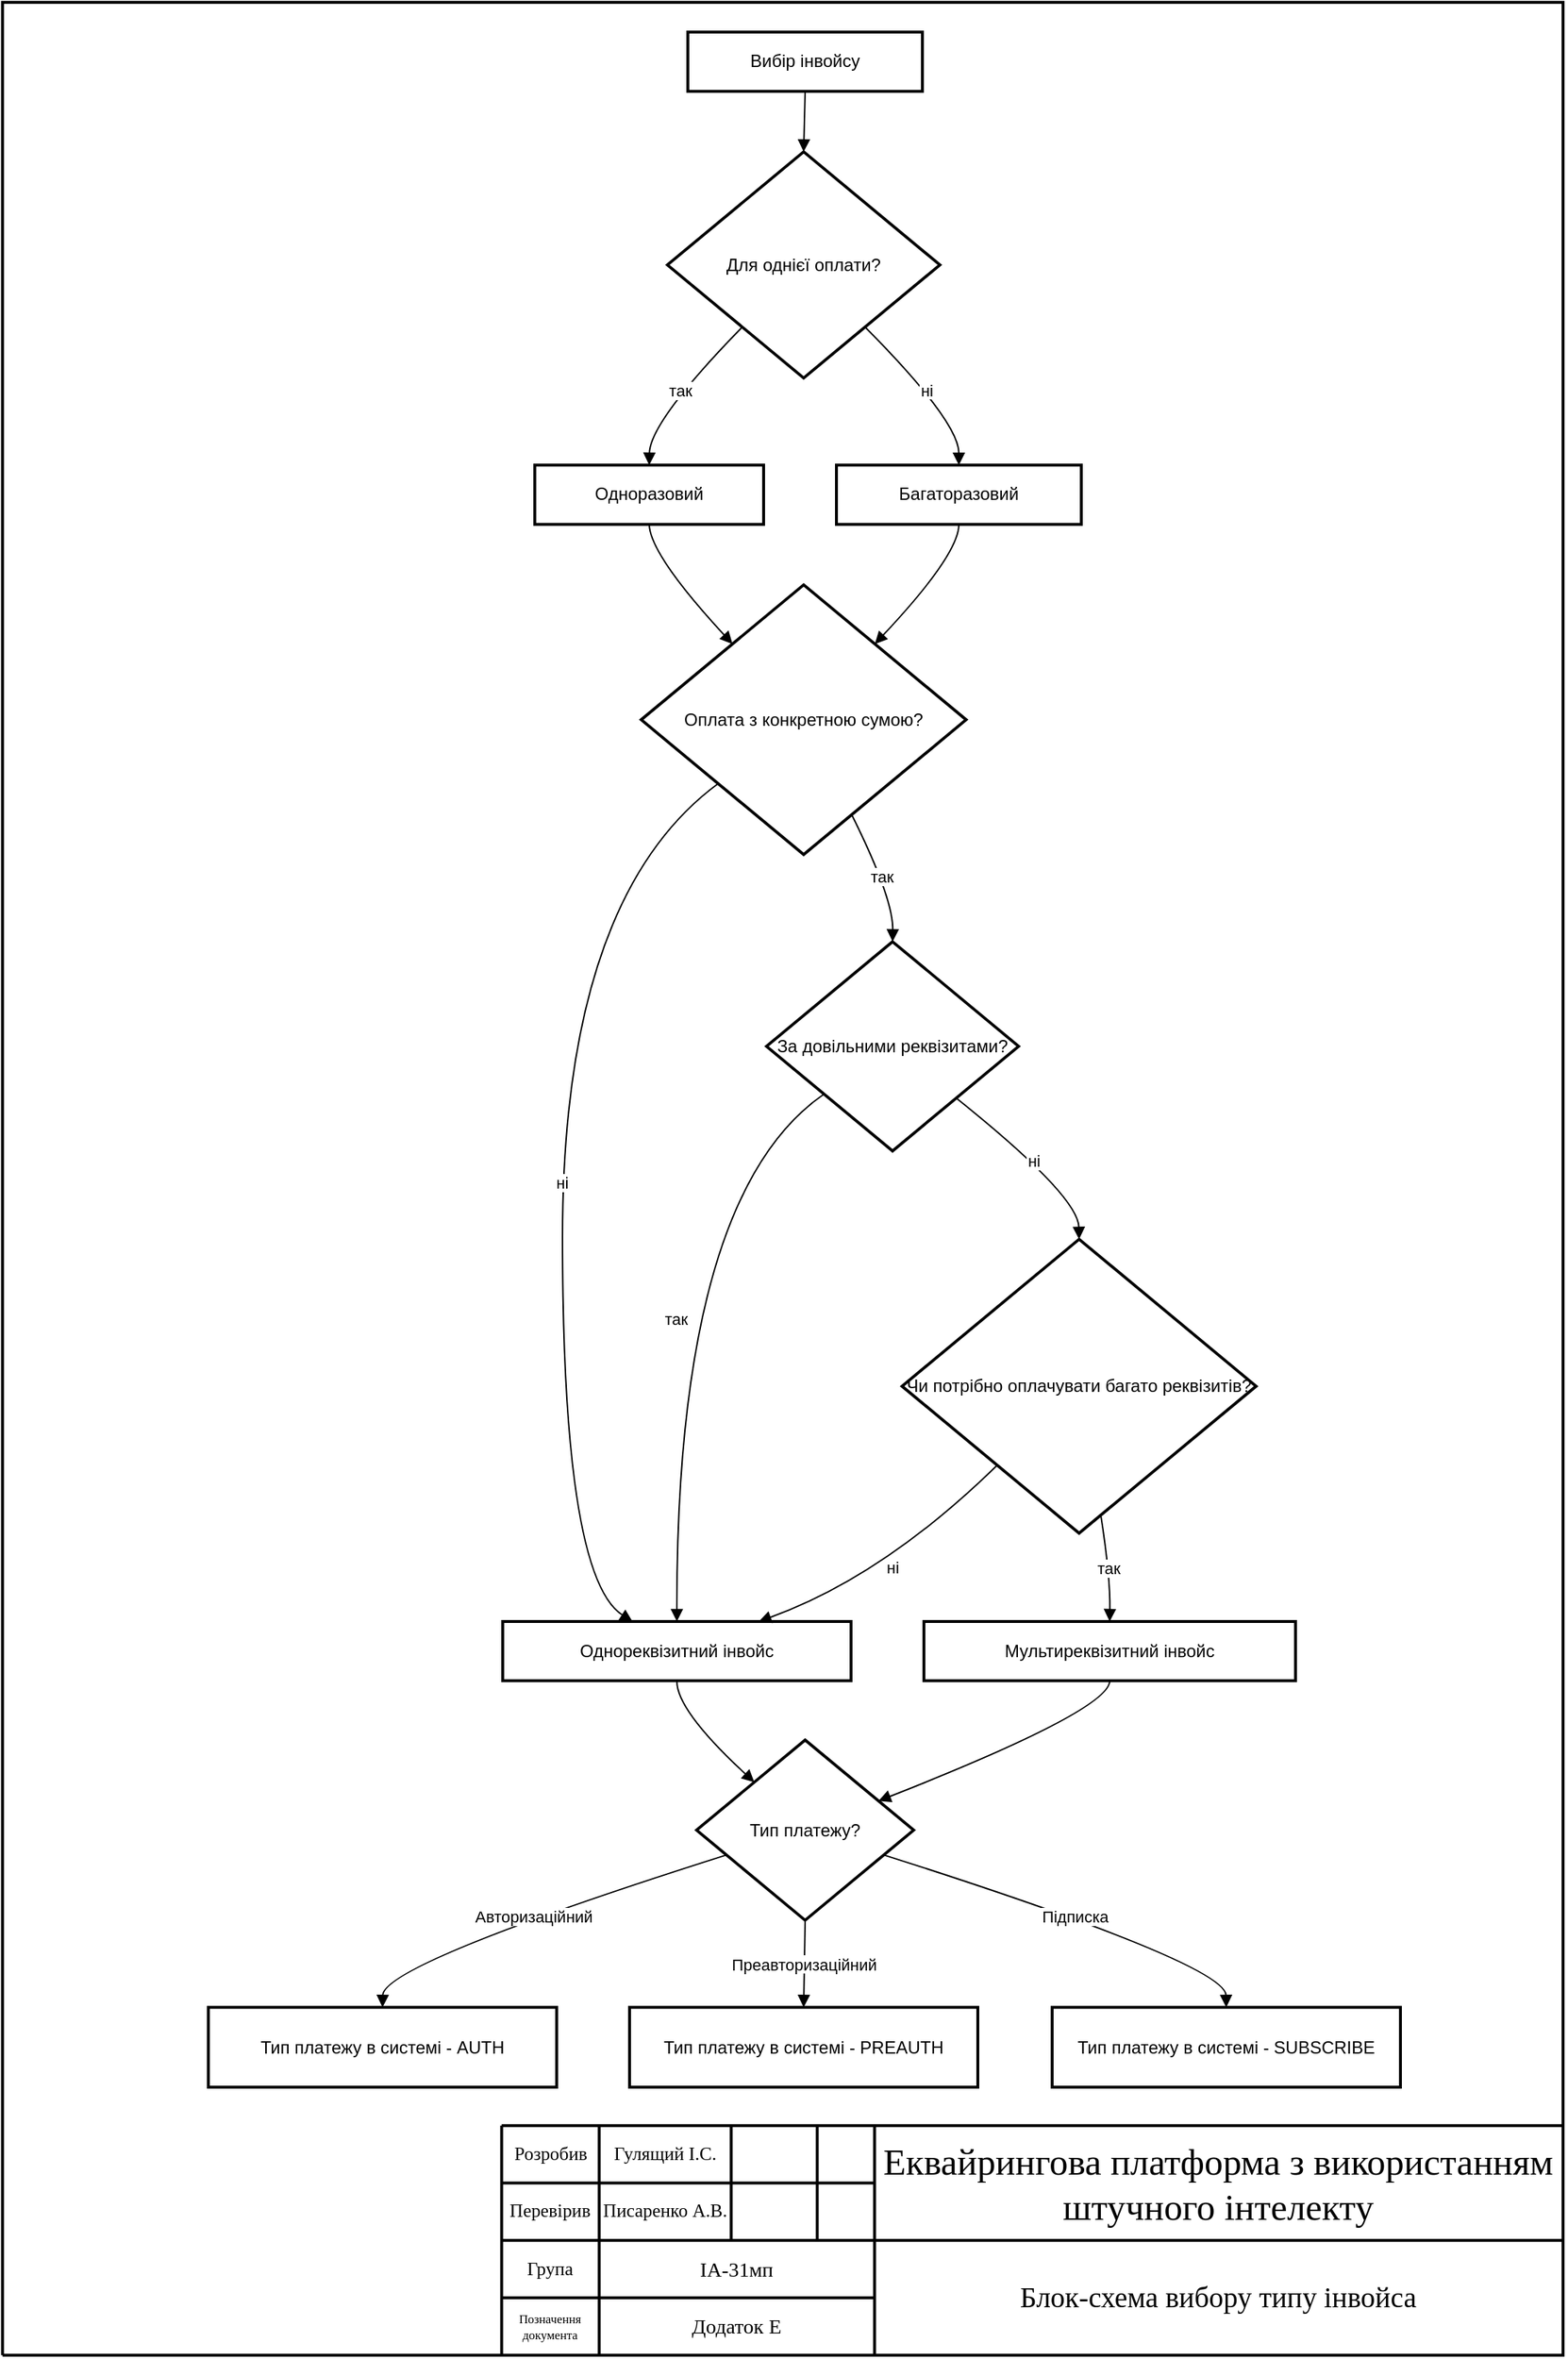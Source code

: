 <mxfile version="24.9.1" pages="2">
  <diagram name="Вертикальний" id="Вертикальний">
    <mxGraphModel dx="1940" dy="1336" grid="1" gridSize="10" guides="1" tooltips="1" connect="1" arrows="1" fold="1" page="1" pageScale="1" pageWidth="1169" pageHeight="1654" math="0" shadow="0">
      <root>
        <mxCell id="0" />
        <mxCell id="1" parent="0" />
        <UserObject label="" tags="Background" id="2">
          <mxCell style="vsdxID=1;fillColor=none;gradientColor=none;shape=stencil(nZBLDoAgDERP0z3SIyjew0SURgSD+Lu9kMZoXLhwN9O+tukAlrNpJg1SzDH4QW/URgNYgZTkjA4UkwJUgGXng+6DX1zLfmoymdXo17xh5zmRJ6Q42BWCfc2oJfdAr+Yv+AP9Cb7OJ3H/2JG1HNGz/84klThPVCc=);strokeColor=#000000;strokeWidth=2;points=[];labelBackgroundColor=none;rounded=0;html=1;whiteSpace=wrap;aspect=fixed;" parent="1" vertex="1">
            <mxGeometry x="78.74" y="19.685" width="1070.86" height="1614.17" as="geometry" />
          </mxCell>
        </UserObject>
        <UserObject label="" tags="Background" id="18">
          <mxCell style="vsdxID=2;edgeStyle=none;startArrow=none;endArrow=none;startSize=5;endSize=5;strokeWidth=2;strokeColor=#000000;spacingTop=0;spacingBottom=0;spacingLeft=0;spacingRight=0;verticalAlign=middle;html=1;labelBackgroundColor=#ffffff;rounded=0;" parent="1" edge="1">
            <mxGeometry relative="1" as="geometry">
              <mxPoint as="offset" />
              <Array as="points" />
              <mxPoint x="421.259" y="1476.375" as="sourcePoint" />
              <mxPoint x="1149.604" y="1476.375" as="targetPoint" />
            </mxGeometry>
          </mxCell>
        </UserObject>
        <UserObject label="" tags="Background" id="3">
          <mxCell style="vsdxID=3;fillColor=#FFFFFF;gradientColor=none;shape=stencil(jU9bCoAwDDtN/2eLJ/BxD8HphrrJnK/bu9EPpyD4l7RJSICKRTWzBBSLd3aQu269AioBURslnfYBAVVARWed7J1dTct8bqIyosluMeFgn4gOFGfKahaO2nwKMf+rzMQjNIC7Cq9If+/a4cSTqboA);strokeColor=#000000;strokeWidth=2;points=[];labelBackgroundColor=#ffffff;rounded=0;html=1;whiteSpace=wrap;" parent="1" vertex="1">
            <mxGeometry x="421.259" y="1476.375" width="1" height="157.48" as="geometry" />
          </mxCell>
        </UserObject>
        <UserObject label="" tags="Background" id="19">
          <mxCell style="vsdxID=4;edgeStyle=none;startArrow=none;endArrow=none;startSize=5;endSize=5;strokeWidth=2;strokeColor=#000000;spacingTop=0;spacingBottom=0;spacingLeft=0;spacingRight=0;verticalAlign=middle;html=1;labelBackgroundColor=#ffffff;rounded=0;" parent="1" edge="1">
            <mxGeometry relative="1" as="geometry">
              <mxPoint as="offset" />
              <Array as="points" />
              <mxPoint x="421.259" y="1555.115" as="sourcePoint" />
              <mxPoint x="1149.604" y="1555.115" as="targetPoint" />
            </mxGeometry>
          </mxCell>
        </UserObject>
        <UserObject label="" tags="Background" id="4">
          <mxCell style="vsdxID=5;fillColor=#FFFFFF;gradientColor=none;shape=stencil(jU9bCoAwDDtN/2eLJ/BxD8HphrrJnK/bu9EPpyD4l7RJSICKRTWzBBSLd3aQu269AioBURslnfYBAVVARWed7J1dTct8bqIyosluMeFgn4gOFGfKahaO2nwKMf+rzMQjNIC7Cq9If+/a4cSTqboA);strokeColor=#000000;strokeWidth=2;points=[];labelBackgroundColor=#ffffff;rounded=0;html=1;whiteSpace=wrap;" parent="1" vertex="1">
            <mxGeometry x="677.164" y="1476.375" width="1" height="157.48" as="geometry" />
          </mxCell>
        </UserObject>
        <UserObject label="" tags="Background" id="5">
          <mxCell style="vsdxID=6;fillColor=#FFFFFF;gradientColor=none;shape=stencil(jU9bCoAwDDtN/2eLJ/BxD8HphrrJnK/bu9EPpyD4l7RJSICKRTWzBBSLd3aQu269AioBURslnfYBAVVARWed7J1dTct8bqIyosluMeFgn4gOFGfKahaO2nwKMf+rzMQjNIC7Cq9If+/a4cSTqboA);strokeColor=#000000;strokeWidth=2;points=[];labelBackgroundColor=#ffffff;rounded=0;html=1;whiteSpace=wrap;" parent="1" vertex="1">
            <mxGeometry x="488.188" y="1476.375" width="1" height="157.48" as="geometry" />
          </mxCell>
        </UserObject>
        <UserObject label="" tags="Background" id="6">
          <mxCell style="vsdxID=7;fillColor=#FFFFFF;gradientColor=none;shape=stencil(jU9bCoAwDDtN/2eLJ/BxD8HphrrJnK/bu9EPpyD4l7RJSICKRTWzBBSLd3aQu269AioBURslnfYBAVVARWed7J1dTct8bqIyosluMeFgn4gOFGfKahaO2nwKMf+rzMQjNIC7Cq9If+/a4cSTqboA);strokeColor=#000000;strokeWidth=2;points=[];labelBackgroundColor=#ffffff;rounded=0;html=1;whiteSpace=wrap;" parent="1" vertex="1">
            <mxGeometry x="578.739" y="1476.375" width="1" height="78.74" as="geometry" />
          </mxCell>
        </UserObject>
        <UserObject label="" tags="Background" id="7">
          <mxCell style="vsdxID=8;fillColor=#FFFFFF;gradientColor=none;shape=stencil(jU9bCoAwDDtN/2eLJ/BxD8HphrrJnK/bu9EPpyD4l7RJSICKRTWzBBSLd3aQu269AioBURslnfYBAVVARWed7J1dTct8bqIyosluMeFgn4gOFGfKahaO2nwKMf+rzMQjNIC7Cq9If+/a4cSTqboA);strokeColor=#000000;strokeWidth=2;points=[];labelBackgroundColor=#ffffff;rounded=0;html=1;whiteSpace=wrap;" parent="1" vertex="1">
            <mxGeometry x="637.794" y="1476.375" width="1" height="78.74" as="geometry" />
          </mxCell>
        </UserObject>
        <UserObject label="" tags="Background" id="20">
          <mxCell style="vsdxID=9;edgeStyle=none;startArrow=none;endArrow=none;startSize=5;endSize=5;strokeWidth=2;strokeColor=#000000;spacingTop=0;spacingBottom=0;spacingLeft=0;spacingRight=0;verticalAlign=middle;html=1;labelBackgroundColor=#ffffff;rounded=0;" parent="1" edge="1">
            <mxGeometry relative="1" as="geometry">
              <mxPoint as="offset" />
              <Array as="points" />
              <mxPoint x="421.259" y="1515.745" as="sourcePoint" />
              <mxPoint x="677.164" y="1515.745" as="targetPoint" />
            </mxGeometry>
          </mxCell>
        </UserObject>
        <UserObject label="" tags="Background" id="21">
          <mxCell style="vsdxID=10;edgeStyle=none;startArrow=none;endArrow=none;startSize=5;endSize=5;strokeWidth=2;strokeColor=#000000;spacingTop=0;spacingBottom=0;spacingLeft=0;spacingRight=0;verticalAlign=middle;html=1;labelBackgroundColor=#ffffff;rounded=0;" parent="1" edge="1">
            <mxGeometry relative="1" as="geometry">
              <mxPoint as="offset" />
              <Array as="points" />
              <mxPoint x="421.259" y="1594.485" as="sourcePoint" />
              <mxPoint x="677.164" y="1594.485" as="targetPoint" />
            </mxGeometry>
          </mxCell>
        </UserObject>
        <UserObject label="&lt;div style=&quot;font-size: 1px&quot;&gt;&lt;font style=&quot;font-size:12.7px;font-family:Times New Roman;color:#000000;direction:ltr;letter-spacing:0px;line-height:120%;opacity:1&quot;&gt;Розробив&lt;br/&gt;&lt;/font&gt;&lt;/div&gt;" tags="Background" id="8">
          <mxCell style="verticalAlign=middle;align=center;overflow=width;vsdxID=11;fillColor=none;gradientColor=none;shape=stencil(nZBLDoAgDERP0z3SIyjew0SURgSD+Lu9kMZoXLhwN9O+tukAlrNpJg1SzDH4QW/URgNYgZTkjA4UkwJUgGXng+6DX1zLfmoymdXo17xh5zmRJ6Q42BWCfc2oJfdAr+Yv+AP9Cb7OJ3H/2JG1HNGz/84klThPVCc=);strokeColor=none;points=[];labelBackgroundColor=none;rounded=0;html=1;whiteSpace=wrap;" parent="1" vertex="1">
            <mxGeometry x="421.259" y="1476.375" width="68" height="40" as="geometry" />
          </mxCell>
        </UserObject>
        <UserObject label="&lt;div style=&quot;font-size: 1px&quot;&gt;&lt;font style=&quot;font-size:12.7px;font-family:Times New Roman;color:#000000;direction:ltr;letter-spacing:0px;line-height:120%;opacity:1&quot;&gt;Перевірив&lt;br/&gt;&lt;/font&gt;&lt;/div&gt;" tags="Background" id="9">
          <mxCell style="verticalAlign=middle;align=center;overflow=width;vsdxID=12;fillColor=none;gradientColor=none;shape=stencil(nZBLDoAgDERP0z3SIyjew0SURgSD+Lu9kMZoXLhwN9O+tukAlrNpJg1SzDH4QW/URgNYgZTkjA4UkwJUgGXng+6DX1zLfmoymdXo17xh5zmRJ6Q42BWCfc2oJfdAr+Yv+AP9Cb7OJ3H/2JG1HNGz/84klThPVCc=);strokeColor=none;points=[];labelBackgroundColor=none;rounded=0;html=1;whiteSpace=wrap;" parent="1" vertex="1">
            <mxGeometry x="421.259" y="1515.745" width="66.929" height="39.37" as="geometry" />
          </mxCell>
        </UserObject>
        <UserObject label="&lt;div style=&quot;font-size: 1px&quot;&gt;&lt;font style=&quot;font-size:12.7px;font-family:Times New Roman;color:#000000;direction:ltr;letter-spacing:0px;line-height:120%;opacity:1&quot;&gt;Група&lt;br/&gt;&lt;/font&gt;&lt;/div&gt;" tags="Background" id="10">
          <mxCell style="verticalAlign=middle;align=center;overflow=width;vsdxID=13;fillColor=none;gradientColor=none;shape=stencil(nZBLDoAgDERP0z3SIyjew0SURgSD+Lu9kMZoXLhwN9O+tukAlrNpJg1SzDH4QW/URgNYgZTkjA4UkwJUgGXng+6DX1zLfmoymdXo17xh5zmRJ6Q42BWCfc2oJfdAr+Yv+AP9Cb7OJ3H/2JG1HNGz/84klThPVCc=);strokeColor=none;points=[];labelBackgroundColor=none;rounded=0;html=1;whiteSpace=wrap;" parent="1" vertex="1">
            <mxGeometry x="421.259" y="1555.115" width="66.929" height="39.37" as="geometry" />
          </mxCell>
        </UserObject>
        <UserObject label="&lt;div style=&quot;font-size: 1px&quot;&gt;&lt;font style=&quot;font-size:8.47px;font-family:Times New Roman;color:#000000;direction:ltr;letter-spacing:0px;line-height:120%;opacity:1&quot;&gt;Позначення документа&lt;br/&gt;&lt;/font&gt;&lt;/div&gt;" tags="Background" id="11">
          <mxCell style="verticalAlign=middle;align=center;overflow=width;vsdxID=14;fillColor=none;gradientColor=none;shape=stencil(nZBLDoAgDERP0z3SIyjew0SURgSD+Lu9kMZoXLhwN9O+tukAlrNpJg1SzDH4QW/URgNYgZTkjA4UkwJUgGXng+6DX1zLfmoymdXo17xh5zmRJ6Q42BWCfc2oJfdAr+Yv+AP9Cb7OJ3H/2JG1HNGz/84klThPVCc=);strokeColor=none;points=[];labelBackgroundColor=none;rounded=0;html=1;whiteSpace=wrap;" parent="1" vertex="1">
            <mxGeometry x="421.259" y="1594.485" width="66.929" height="39.37" as="geometry" />
          </mxCell>
        </UserObject>
        <UserObject label="&lt;div style=&quot;font-size: 1px&quot;&gt;&lt;font style=&quot;font-size: 12.7px; font-family: &amp;quot;Times New Roman&amp;quot;; direction: ltr; letter-spacing: 0px; line-height: 120%; opacity: 1;&quot;&gt;Писаренко А.В.&lt;br&gt;&lt;/font&gt;&lt;/div&gt;" tags="Background" id="12">
          <mxCell style="verticalAlign=middle;align=center;overflow=width;vsdxID=16;fillColor=none;gradientColor=none;shape=stencil(nZBLDoAgDERP0z3SIyjew0SURgSD+Lu9kMZoXLhwN9O+tukAlrNpJg1SzDH4QW/URgNYgZTkjA4UkwJUgGXng+6DX1zLfmoymdXo17xh5zmRJ6Q42BWCfc2oJfdAr+Yv+AP9Cb7OJ3H/2JG1HNGz/84klThPVCc=);strokeColor=none;points=[];labelBackgroundColor=none;rounded=0;html=1;whiteSpace=wrap;" parent="1" vertex="1">
            <mxGeometry x="488.188" y="1515.745" width="90.551" height="39.37" as="geometry" />
          </mxCell>
        </UserObject>
        <UserObject label="&lt;div style=&quot;font-size: 1px&quot;&gt;&lt;font style=&quot;font-size: 12.7px; font-family: &amp;quot;Times New Roman&amp;quot;; direction: ltr; letter-spacing: 0px; line-height: 120%; opacity: 1;&quot;&gt;Гулящий І.С.&lt;br&gt;&lt;/font&gt;&lt;/div&gt;" tags="Background" id="13">
          <mxCell style="verticalAlign=middle;align=center;overflow=width;vsdxID=17;fillColor=none;gradientColor=none;shape=stencil(nZBLDoAgDERP0z3SIyjew0SURgSD+Lu9kMZoXLhwN9O+tukAlrNpJg1SzDH4QW/URgNYgZTkjA4UkwJUgGXng+6DX1zLfmoymdXo17xh5zmRJ6Q42BWCfc2oJfdAr+Yv+AP9Cb7OJ3H/2JG1HNGz/84klThPVCc=);strokeColor=none;points=[];labelBackgroundColor=none;rounded=0;html=1;whiteSpace=wrap;" parent="1" vertex="1">
            <mxGeometry x="488.188" y="1476.375" width="90.551" height="39.37" as="geometry" />
          </mxCell>
        </UserObject>
        <UserObject label="&lt;div style=&quot;font-size: 1px&quot;&gt;&lt;font style=&quot;font-size: 14.11px; font-family: &amp;quot;Times New Roman&amp;quot;; direction: ltr; letter-spacing: 0px; line-height: 120%; opacity: 1;&quot;&gt;І&lt;/font&gt;&lt;font style=&quot;font-size: 14.11px; font-family: &amp;quot;Times New Roman&amp;quot;; direction: ltr; letter-spacing: 0px; line-height: 120%; opacity: 1;&quot;&gt;А&lt;/font&gt;&lt;font style=&quot;font-size: 14.11px; font-family: &amp;quot;Times New Roman&amp;quot;; direction: ltr; letter-spacing: 0px; line-height: 120%; opacity: 1;&quot;&gt;-3&lt;/font&gt;&lt;font style=&quot;font-size: 14.11px; font-family: &amp;quot;Times New Roman&amp;quot;; direction: ltr; letter-spacing: 0px; line-height: 120%; opacity: 1;&quot;&gt;1&lt;/font&gt;&lt;font style=&quot;font-size: 14.11px; font-family: &amp;quot;Times New Roman&amp;quot;; direction: ltr; letter-spacing: 0px; line-height: 120%; opacity: 1;&quot;&gt;мп&lt;/font&gt;&lt;font style=&quot;font-size:14.11px;font-family:Times New Roman;color:#ff0000;direction:ltr;letter-spacing:0px;line-height:120%;opacity:1&quot;&gt;&lt;br&gt;&lt;/font&gt;&lt;/div&gt;" tags="Background" id="14">
          <mxCell style="verticalAlign=middle;align=center;overflow=width;vsdxID=18;fillColor=none;gradientColor=none;shape=stencil(nZBLDoAgDERP0z3SIyjew0SURgSD+Lu9kMZoXLhwN9O+tukAlrNpJg1SzDH4QW/URgNYgZTkjA4UkwJUgGXng+6DX1zLfmoymdXo17xh5zmRJ6Q42BWCfc2oJfdAr+Yv+AP9Cb7OJ3H/2JG1HNGz/84klThPVCc=);strokeColor=none;points=[];labelBackgroundColor=none;rounded=0;html=1;whiteSpace=wrap;" parent="1" vertex="1">
            <mxGeometry x="488.188" y="1555.115" width="188.976" height="39.37" as="geometry" />
          </mxCell>
        </UserObject>
        <UserObject label="&lt;div style=&quot;font-size: 1px&quot;&gt;&lt;font style=&quot;font-size: 14.11px; font-family: &amp;quot;Times New Roman&amp;quot;; direction: ltr; letter-spacing: 0px; line-height: 120%; opacity: 1;&quot;&gt;Додаток&lt;/font&gt;&lt;font style=&quot;font-size: 14.11px; font-family: &amp;quot;Times New Roman&amp;quot;; direction: ltr; letter-spacing: 0px; line-height: 120%; opacity: 1;&quot;&gt;&amp;nbsp;E&lt;br&gt;&lt;/font&gt;&lt;/div&gt;" tags="Background" id="15">
          <mxCell style="verticalAlign=middle;align=center;overflow=width;vsdxID=19;fillColor=none;gradientColor=none;shape=stencil(nZBLDoAgDERP0z3SIyjew0SURgSD+Lu9kMZoXLhwN9O+tukAlrNpJg1SzDH4QW/URgNYgZTkjA4UkwJUgGXng+6DX1zLfmoymdXo17xh5zmRJ6Q42BWCfc2oJfdAr+Yv+AP9Cb7OJ3H/2JG1HNGz/84klThPVCc=);strokeColor=none;points=[];labelBackgroundColor=none;rounded=0;html=1;whiteSpace=wrap;" parent="1" vertex="1">
            <mxGeometry x="488.188" y="1594.485" width="188.976" height="39.37" as="geometry" />
          </mxCell>
        </UserObject>
        <UserObject label="&lt;div style=&quot;font-size: 1px&quot;&gt;&lt;font style=&quot;font-size: 25.4px; font-family: &amp;quot;Times New Roman&amp;quot;; direction: ltr; letter-spacing: 0px; line-height: 120%; opacity: 1;&quot;&gt;Еквайрингова платформа з використанням штучного інтелекту&lt;/font&gt;&lt;/div&gt;" tags="Background" id="16">
          <mxCell style="verticalAlign=middle;align=center;overflow=width;vsdxID=20;fillColor=none;gradientColor=none;shape=stencil(nZBLDoAgDERP0z3SIyjew0SURgSD+Lu9kMZoXLhwN9O+tukAlrNpJg1SzDH4QW/URgNYgZTkjA4UkwJUgGXng+6DX1zLfmoymdXo17xh5zmRJ6Q42BWCfc2oJfdAr+Yv+AP9Cb7OJ3H/2JG1HNGz/84klThPVCc=);strokeColor=none;points=[];labelBackgroundColor=none;rounded=0;html=1;whiteSpace=wrap;" parent="1" vertex="1">
            <mxGeometry x="677.164" y="1476.375" width="472.44" height="78.74" as="geometry" />
          </mxCell>
        </UserObject>
        <UserObject label="&lt;div style=&quot;&quot;&gt;&lt;font face=&quot;Times New Roman&quot;&gt;&lt;span style=&quot;font-size: 19.76px;&quot;&gt;Блок-схема вибору типу інвойса&lt;/span&gt;&lt;/font&gt;&lt;/div&gt;" tags="Background" id="17">
          <mxCell style="verticalAlign=middle;align=center;overflow=width;vsdxID=21;fillColor=none;gradientColor=none;shape=stencil(nZBLDoAgDERP0z3SIyjew0SURgSD+Lu9kMZoXLhwN9O+tukAlrNpJg1SzDH4QW/URgNYgZTkjA4UkwJUgGXng+6DX1zLfmoymdXo17xh5zmRJ6Q42BWCfc2oJfdAr+Yv+AP9Cb7OJ3H/2JG1HNGz/84klThPVCc=);strokeColor=none;points=[];labelBackgroundColor=none;rounded=0;html=1;whiteSpace=wrap;" parent="1" vertex="1">
            <mxGeometry x="677.164" y="1555.115" width="472.44" height="78.74" as="geometry" />
          </mxCell>
        </UserObject>
        <mxCell id="q2hZAFe-qQAoBacxC6d1-50" value="" style="group" vertex="1" connectable="0" parent="1">
          <mxGeometry x="220" y="40" width="818" height="1410" as="geometry" />
        </mxCell>
        <mxCell id="q2hZAFe-qQAoBacxC6d1-21" value="Вибір інвойсу" style="whiteSpace=wrap;strokeWidth=2;" vertex="1" parent="q2hZAFe-qQAoBacxC6d1-50">
          <mxGeometry x="329" width="161" height="40.665" as="geometry" />
        </mxCell>
        <mxCell id="q2hZAFe-qQAoBacxC6d1-22" value="Для однієї оплати?" style="rhombus;strokeWidth=2;whiteSpace=wrap;" vertex="1" parent="q2hZAFe-qQAoBacxC6d1-50">
          <mxGeometry x="315" y="82.16" width="187" height="155.191" as="geometry" />
        </mxCell>
        <mxCell id="q2hZAFe-qQAoBacxC6d1-23" value="Одноразовий" style="whiteSpace=wrap;strokeWidth=2;" vertex="1" parent="q2hZAFe-qQAoBacxC6d1-50">
          <mxGeometry x="224" y="297.104" width="157" height="40.665" as="geometry" />
        </mxCell>
        <mxCell id="q2hZAFe-qQAoBacxC6d1-24" value="Багаторазовий" style="whiteSpace=wrap;strokeWidth=2;" vertex="1" parent="q2hZAFe-qQAoBacxC6d1-50">
          <mxGeometry x="431" y="297.104" width="168" height="40.665" as="geometry" />
        </mxCell>
        <mxCell id="q2hZAFe-qQAoBacxC6d1-25" value="Оплата з конкретною сумою?" style="rhombus;strokeWidth=2;whiteSpace=wrap;" vertex="1" parent="q2hZAFe-qQAoBacxC6d1-50">
          <mxGeometry x="297" y="379.264" width="223" height="185.068" as="geometry" />
        </mxCell>
        <mxCell id="q2hZAFe-qQAoBacxC6d1-26" value="За довільними реквізитами?" style="rhombus;strokeWidth=2;whiteSpace=wrap;" vertex="1" parent="q2hZAFe-qQAoBacxC6d1-50">
          <mxGeometry x="383" y="624.085" width="173" height="143.573" as="geometry" />
        </mxCell>
        <mxCell id="q2hZAFe-qQAoBacxC6d1-27" value="Однореквізитний інвойс" style="whiteSpace=wrap;strokeWidth=2;" vertex="1" parent="q2hZAFe-qQAoBacxC6d1-50">
          <mxGeometry x="202" y="1090.489" width="239" height="40.665" as="geometry" />
        </mxCell>
        <mxCell id="q2hZAFe-qQAoBacxC6d1-28" value="Чи потрібно оплачувати багато реквізитів?" style="rhombus;strokeWidth=2;whiteSpace=wrap;" vertex="1" parent="q2hZAFe-qQAoBacxC6d1-50">
          <mxGeometry x="476" y="828.24" width="243" height="201.666" as="geometry" />
        </mxCell>
        <mxCell id="q2hZAFe-qQAoBacxC6d1-29" value="Мультиреквізитний інвойс" style="whiteSpace=wrap;strokeWidth=2;" vertex="1" parent="q2hZAFe-qQAoBacxC6d1-50">
          <mxGeometry x="491" y="1090.489" width="255" height="40.665" as="geometry" />
        </mxCell>
        <mxCell id="q2hZAFe-qQAoBacxC6d1-30" value="Тип платежу?" style="rhombus;strokeWidth=2;whiteSpace=wrap;" vertex="1" parent="q2hZAFe-qQAoBacxC6d1-50">
          <mxGeometry x="335" y="1171.819" width="149" height="123.655" as="geometry" />
        </mxCell>
        <mxCell id="q2hZAFe-qQAoBacxC6d1-31" value="Тип платежу в системі - AUTH" style="whiteSpace=wrap;strokeWidth=2;" vertex="1" parent="q2hZAFe-qQAoBacxC6d1-50">
          <mxGeometry y="1355.227" width="239" height="54.773" as="geometry" />
        </mxCell>
        <mxCell id="q2hZAFe-qQAoBacxC6d1-32" value="Тип платежу в системі - PREAUTH" style="whiteSpace=wrap;strokeWidth=2;" vertex="1" parent="q2hZAFe-qQAoBacxC6d1-50">
          <mxGeometry x="289" y="1355.227" width="239" height="54.773" as="geometry" />
        </mxCell>
        <mxCell id="q2hZAFe-qQAoBacxC6d1-33" value="Тип платежу в системі - SUBSCRIBE" style="whiteSpace=wrap;strokeWidth=2;" vertex="1" parent="q2hZAFe-qQAoBacxC6d1-50">
          <mxGeometry x="579" y="1355.227" width="239" height="54.773" as="geometry" />
        </mxCell>
        <mxCell id="q2hZAFe-qQAoBacxC6d1-34" value="" style="curved=1;startArrow=none;endArrow=block;exitX=0.5;exitY=0.99;entryX=0.5;entryY=0;rounded=0;" edge="1" parent="q2hZAFe-qQAoBacxC6d1-50" source="q2hZAFe-qQAoBacxC6d1-21" target="q2hZAFe-qQAoBacxC6d1-22">
          <mxGeometry relative="1" as="geometry">
            <Array as="points" />
          </mxGeometry>
        </mxCell>
        <mxCell id="q2hZAFe-qQAoBacxC6d1-35" value="так" style="curved=1;startArrow=none;endArrow=block;exitX=0.09;exitY=1;entryX=0.5;entryY=0;rounded=0;" edge="1" parent="q2hZAFe-qQAoBacxC6d1-50" source="q2hZAFe-qQAoBacxC6d1-22" target="q2hZAFe-qQAoBacxC6d1-23">
          <mxGeometry relative="1" as="geometry">
            <Array as="points">
              <mxPoint x="303" y="267.228" />
            </Array>
          </mxGeometry>
        </mxCell>
        <mxCell id="q2hZAFe-qQAoBacxC6d1-36" value="ні" style="curved=1;startArrow=none;endArrow=block;exitX=0.91;exitY=1;entryX=0.5;entryY=0;rounded=0;" edge="1" parent="q2hZAFe-qQAoBacxC6d1-50" source="q2hZAFe-qQAoBacxC6d1-22" target="q2hZAFe-qQAoBacxC6d1-24">
          <mxGeometry relative="1" as="geometry">
            <Array as="points">
              <mxPoint x="515" y="267.228" />
            </Array>
          </mxGeometry>
        </mxCell>
        <mxCell id="q2hZAFe-qQAoBacxC6d1-37" value="" style="curved=1;startArrow=none;endArrow=block;exitX=0.5;exitY=0.99;entryX=0.11;entryY=0;rounded=0;" edge="1" parent="q2hZAFe-qQAoBacxC6d1-50" source="q2hZAFe-qQAoBacxC6d1-23" target="q2hZAFe-qQAoBacxC6d1-25">
          <mxGeometry relative="1" as="geometry">
            <Array as="points">
              <mxPoint x="303" y="358.517" />
            </Array>
          </mxGeometry>
        </mxCell>
        <mxCell id="q2hZAFe-qQAoBacxC6d1-38" value="" style="curved=1;startArrow=none;endArrow=block;exitX=0.5;exitY=0.99;entryX=0.89;entryY=0;rounded=0;" edge="1" parent="q2hZAFe-qQAoBacxC6d1-50" source="q2hZAFe-qQAoBacxC6d1-24" target="q2hZAFe-qQAoBacxC6d1-25">
          <mxGeometry relative="1" as="geometry">
            <Array as="points">
              <mxPoint x="515" y="358.517" />
            </Array>
          </mxGeometry>
        </mxCell>
        <mxCell id="q2hZAFe-qQAoBacxC6d1-39" value="так" style="curved=1;startArrow=none;endArrow=block;exitX=0.71;exitY=1;entryX=0.5;entryY=0;rounded=0;" edge="1" parent="q2hZAFe-qQAoBacxC6d1-50" source="q2hZAFe-qQAoBacxC6d1-25" target="q2hZAFe-qQAoBacxC6d1-26">
          <mxGeometry relative="1" as="geometry">
            <Array as="points">
              <mxPoint x="470" y="594.208" />
            </Array>
          </mxGeometry>
        </mxCell>
        <mxCell id="q2hZAFe-qQAoBacxC6d1-40" value="ні" style="curved=1;startArrow=none;endArrow=block;exitX=0;exitY=0.95;entryX=0.37;entryY=-0.01;rounded=0;" edge="1" parent="q2hZAFe-qQAoBacxC6d1-50" source="q2hZAFe-qQAoBacxC6d1-25" target="q2hZAFe-qQAoBacxC6d1-27">
          <mxGeometry relative="1" as="geometry">
            <Array as="points">
              <mxPoint x="243" y="594.208" />
              <mxPoint x="243" y="1059.782" />
            </Array>
          </mxGeometry>
        </mxCell>
        <mxCell id="q2hZAFe-qQAoBacxC6d1-41" value="так" style="curved=1;startArrow=none;endArrow=block;exitX=0;exitY=0.92;entryX=0.5;entryY=-0.01;rounded=0;" edge="1" parent="q2hZAFe-qQAoBacxC6d1-50" source="q2hZAFe-qQAoBacxC6d1-26" target="q2hZAFe-qQAoBacxC6d1-27">
          <mxGeometry relative="1" as="geometry">
            <Array as="points">
              <mxPoint x="321" y="798.364" />
            </Array>
          </mxGeometry>
        </mxCell>
        <mxCell id="q2hZAFe-qQAoBacxC6d1-42" value="ні" style="curved=1;startArrow=none;endArrow=block;exitX=1;exitY=0.99;entryX=0.5;entryY=0;rounded=0;" edge="1" parent="q2hZAFe-qQAoBacxC6d1-50" source="q2hZAFe-qQAoBacxC6d1-26" target="q2hZAFe-qQAoBacxC6d1-28">
          <mxGeometry relative="1" as="geometry">
            <Array as="points">
              <mxPoint x="597" y="798.364" />
            </Array>
          </mxGeometry>
        </mxCell>
        <mxCell id="q2hZAFe-qQAoBacxC6d1-43" value="так" style="curved=1;startArrow=none;endArrow=block;exitX=0.57;exitY=1;entryX=0.5;entryY=-0.01;rounded=0;" edge="1" parent="q2hZAFe-qQAoBacxC6d1-50" source="q2hZAFe-qQAoBacxC6d1-28" target="q2hZAFe-qQAoBacxC6d1-29">
          <mxGeometry relative="1" as="geometry">
            <Array as="points">
              <mxPoint x="619" y="1059.782" />
            </Array>
          </mxGeometry>
        </mxCell>
        <mxCell id="q2hZAFe-qQAoBacxC6d1-44" value="ні" style="curved=1;startArrow=none;endArrow=block;exitX=0.07;exitY=1;entryX=0.74;entryY=-0.01;rounded=0;" edge="1" parent="q2hZAFe-qQAoBacxC6d1-50" source="q2hZAFe-qQAoBacxC6d1-28" target="q2hZAFe-qQAoBacxC6d1-27">
          <mxGeometry relative="1" as="geometry">
            <Array as="points">
              <mxPoint x="463" y="1059.782" />
            </Array>
          </mxGeometry>
        </mxCell>
        <mxCell id="q2hZAFe-qQAoBacxC6d1-45" value="" style="curved=1;startArrow=none;endArrow=block;exitX=0.5;exitY=0.98;entryX=0.06;entryY=0;rounded=0;" edge="1" parent="q2hZAFe-qQAoBacxC6d1-50" source="q2hZAFe-qQAoBacxC6d1-27" target="q2hZAFe-qQAoBacxC6d1-30">
          <mxGeometry relative="1" as="geometry">
            <Array as="points">
              <mxPoint x="321" y="1151.071" />
            </Array>
          </mxGeometry>
        </mxCell>
        <mxCell id="q2hZAFe-qQAoBacxC6d1-46" value="" style="curved=1;startArrow=none;endArrow=block;exitX=0.5;exitY=0.98;entryX=1;entryY=0.26;rounded=0;" edge="1" parent="q2hZAFe-qQAoBacxC6d1-50" source="q2hZAFe-qQAoBacxC6d1-29" target="q2hZAFe-qQAoBacxC6d1-30">
          <mxGeometry relative="1" as="geometry">
            <Array as="points">
              <mxPoint x="619" y="1151.071" />
            </Array>
          </mxGeometry>
        </mxCell>
        <mxCell id="q2hZAFe-qQAoBacxC6d1-47" value="Авторизаційний" style="curved=1;startArrow=none;endArrow=block;exitX=0;exitY=0.69;entryX=0.5;entryY=0;rounded=0;" edge="1" parent="q2hZAFe-qQAoBacxC6d1-50" source="q2hZAFe-qQAoBacxC6d1-30" target="q2hZAFe-qQAoBacxC6d1-31">
          <mxGeometry relative="1" as="geometry">
            <Array as="points">
              <mxPoint x="120" y="1325.35" />
            </Array>
          </mxGeometry>
        </mxCell>
        <mxCell id="q2hZAFe-qQAoBacxC6d1-48" value="Преавторизаційний" style="curved=1;startArrow=none;endArrow=block;exitX=0.5;exitY=1;entryX=0.5;entryY=0;rounded=0;" edge="1" parent="q2hZAFe-qQAoBacxC6d1-50" source="q2hZAFe-qQAoBacxC6d1-30" target="q2hZAFe-qQAoBacxC6d1-32">
          <mxGeometry relative="1" as="geometry">
            <Array as="points" />
          </mxGeometry>
        </mxCell>
        <mxCell id="q2hZAFe-qQAoBacxC6d1-49" value="Підписка" style="curved=1;startArrow=none;endArrow=block;exitX=1;exitY=0.69;entryX=0.5;entryY=0;rounded=0;" edge="1" parent="q2hZAFe-qQAoBacxC6d1-50" source="q2hZAFe-qQAoBacxC6d1-30" target="q2hZAFe-qQAoBacxC6d1-33">
          <mxGeometry relative="1" as="geometry">
            <Array as="points">
              <mxPoint x="698" y="1325.35" />
            </Array>
          </mxGeometry>
        </mxCell>
      </root>
    </mxGraphModel>
  </diagram>
  <diagram name="Горизонтальний" id="Горизонтальний">
    <mxGraphModel dx="1420" dy="778" grid="1" gridSize="10" guides="1" tooltips="1" connect="1" arrows="1" fold="1" page="1" pageScale="1" pageWidth="1654" pageHeight="1169" math="0" shadow="0">
      <root>
        <mxCell id="0" />
        <mxCell id="1" parent="0" />
        <UserObject label="" tags="Background" id="2">
          <mxCell style="vsdxID=1;fillColor=none;gradientColor=none;shape=stencil(nZBLDoAgDERP0z3SIyjew0SURgSD+Lu9kMZoXLhwN9O+tukAlrNpJg1SzDH4QW/URgNYgZTkjA4UkwJUgGXng+6DX1zLfmoymdXo17xh5zmRJ6Q42BWCfc2oJfdAr+Yv+AP9Cb7OJ3H/2JG1HNGz/84klThPVCc=);strokeColor=#000000;strokeWidth=2;points=[];labelBackgroundColor=none;rounded=0;html=1;whiteSpace=wrap;" parent="1" vertex="1">
            <mxGeometry x="78.74" y="19.685" width="1555.115" height="1129.919" as="geometry" />
          </mxCell>
        </UserObject>
        <UserObject label="" tags="Background" id="3">
          <mxCell style="vsdxID=3;fillColor=#FFFFFF;gradientColor=none;shape=stencil(jU9bCoAwDDtN/2eLJ/BxD8HphrrJnK/bu9EPpyD4l7RJSICKRTWzBBSLd3aQu269AioBURslnfYBAVVARWed7J1dTct8bqIyosluMeFgn4gOFGfKahaO2nwKMf+rzMQjNIC7Cq9If+/a4cSTqboA);strokeColor=#000000;strokeWidth=2;points=[];labelBackgroundColor=#ffffff;rounded=0;html=1;whiteSpace=wrap;" parent="1" vertex="1">
            <mxGeometry x="905.51" y="992.124" width="1" height="157.48" as="geometry" />
          </mxCell>
        </UserObject>
        <UserObject label="" tags="Background" id="4">
          <mxCell style="vsdxID=5;fillColor=#FFFFFF;gradientColor=none;shape=stencil(jU9bCoAwDDtN/2eLJ/BxD8HphrrJnK/bu9EPpyD4l7RJSICKRTWzBBSLd3aQu269AioBURslnfYBAVVARWed7J1dTct8bqIyosluMeFgn4gOFGfKahaO2nwKMf+rzMQjNIC7Cq9If+/a4cSTqboA);strokeColor=#000000;strokeWidth=2;points=[];labelBackgroundColor=#ffffff;rounded=0;html=1;whiteSpace=wrap;" parent="1" vertex="1">
            <mxGeometry x="1161.415" y="992.124" width="1" height="157.48" as="geometry" />
          </mxCell>
        </UserObject>
        <UserObject label="" tags="Background" id="5">
          <mxCell style="vsdxID=6;fillColor=#FFFFFF;gradientColor=none;shape=stencil(jU9bCoAwDDtN/2eLJ/BxD8HphrrJnK/bu9EPpyD4l7RJSICKRTWzBBSLd3aQu269AioBURslnfYBAVVARWed7J1dTct8bqIyosluMeFgn4gOFGfKahaO2nwKMf+rzMQjNIC7Cq9If+/a4cSTqboA);strokeColor=#000000;strokeWidth=2;points=[];labelBackgroundColor=#ffffff;rounded=0;html=1;whiteSpace=wrap;" parent="1" vertex="1">
            <mxGeometry x="972.439" y="992.124" width="1" height="157.48" as="geometry" />
          </mxCell>
        </UserObject>
        <UserObject label="" tags="Background" id="6">
          <mxCell style="vsdxID=7;fillColor=#FFFFFF;gradientColor=none;shape=stencil(jU9bCoAwDDtN/2eLJ/BxD8HphrrJnK/bu9EPpyD4l7RJSICKRTWzBBSLd3aQu269AioBURslnfYBAVVARWed7J1dTct8bqIyosluMeFgn4gOFGfKahaO2nwKMf+rzMQjNIC7Cq9If+/a4cSTqboA);strokeColor=#000000;strokeWidth=2;points=[];labelBackgroundColor=#ffffff;rounded=0;html=1;whiteSpace=wrap;" parent="1" vertex="1">
            <mxGeometry x="1062.99" y="992.124" width="1" height="78.74" as="geometry" />
          </mxCell>
        </UserObject>
        <UserObject label="" tags="Background" id="18">
          <mxCell style="vsdxID=2;edgeStyle=none;startArrow=none;endArrow=none;startSize=5;endSize=5;strokeWidth=2;strokeColor=#000000;spacingTop=0;spacingBottom=0;spacingLeft=0;spacingRight=0;verticalAlign=middle;html=1;labelBackgroundColor=#ffffff;rounded=0;" parent="1" edge="1">
            <mxGeometry relative="1" as="geometry">
              <mxPoint as="offset" />
              <Array as="points" />
              <mxPoint x="905.51" y="992.124" as="sourcePoint" />
              <mxPoint x="1633.855" y="992.124" as="targetPoint" />
            </mxGeometry>
          </mxCell>
        </UserObject>
        <UserObject label="" tags="Background" id="7">
          <mxCell style="vsdxID=8;fillColor=#FFFFFF;gradientColor=none;shape=stencil(jU9bCoAwDDtN/2eLJ/BxD8HphrrJnK/bu9EPpyD4l7RJSICKRTWzBBSLd3aQu269AioBURslnfYBAVVARWed7J1dTct8bqIyosluMeFgn4gOFGfKahaO2nwKMf+rzMQjNIC7Cq9If+/a4cSTqboA);strokeColor=#000000;strokeWidth=2;points=[];labelBackgroundColor=#ffffff;rounded=0;html=1;whiteSpace=wrap;" parent="1" vertex="1">
            <mxGeometry x="1122.045" y="992.124" width="1" height="78.74" as="geometry" />
          </mxCell>
        </UserObject>
        <UserObject label="" tags="Background" id="19">
          <mxCell style="vsdxID=4;edgeStyle=none;startArrow=none;endArrow=none;startSize=5;endSize=5;strokeWidth=2;strokeColor=#000000;spacingTop=0;spacingBottom=0;spacingLeft=0;spacingRight=0;verticalAlign=middle;html=1;labelBackgroundColor=#ffffff;rounded=0;" parent="1" edge="1">
            <mxGeometry relative="1" as="geometry">
              <mxPoint as="offset" />
              <Array as="points" />
              <mxPoint x="905.51" y="1070.864" as="sourcePoint" />
              <mxPoint x="1633.855" y="1070.864" as="targetPoint" />
            </mxGeometry>
          </mxCell>
        </UserObject>
        <UserObject label="&lt;div style=&quot;font-size: 1px&quot;&gt;&lt;font style=&quot;font-size:12.7px;font-family:Times New Roman;color:#000000;direction:ltr;letter-spacing:0px;line-height:120%;opacity:1&quot;&gt;Розробив&lt;br/&gt;&lt;/font&gt;&lt;/div&gt;" tags="Background" id="8">
          <mxCell style="verticalAlign=middle;align=center;overflow=width;vsdxID=11;fillColor=none;gradientColor=none;shape=stencil(nZBLDoAgDERP0z3SIyjew0SURgSD+Lu9kMZoXLhwN9O+tukAlrNpJg1SzDH4QW/URgNYgZTkjA4UkwJUgGXng+6DX1zLfmoymdXo17xh5zmRJ6Q42BWCfc2oJfdAr+Yv+AP9Cb7OJ3H/2JG1HNGz/84klThPVCc=);strokeColor=none;points=[];labelBackgroundColor=none;rounded=0;html=1;whiteSpace=wrap;" parent="1" vertex="1">
            <mxGeometry x="905.51" y="992.124" width="66.929" height="39.37" as="geometry" />
          </mxCell>
        </UserObject>
        <UserObject label="&lt;div style=&quot;font-size: 1px&quot;&gt;&lt;font style=&quot;font-size:12.7px;font-family:Times New Roman;color:#000000;direction:ltr;letter-spacing:0px;line-height:120%;opacity:1&quot;&gt;Перевірив&lt;br/&gt;&lt;/font&gt;&lt;/div&gt;" tags="Background" id="9">
          <mxCell style="verticalAlign=middle;align=center;overflow=width;vsdxID=12;fillColor=none;gradientColor=none;shape=stencil(nZBLDoAgDERP0z3SIyjew0SURgSD+Lu9kMZoXLhwN9O+tukAlrNpJg1SzDH4QW/URgNYgZTkjA4UkwJUgGXng+6DX1zLfmoymdXo17xh5zmRJ6Q42BWCfc2oJfdAr+Yv+AP9Cb7OJ3H/2JG1HNGz/84klThPVCc=);strokeColor=none;points=[];labelBackgroundColor=none;rounded=0;html=1;whiteSpace=wrap;" parent="1" vertex="1">
            <mxGeometry x="905.51" y="1031.494" width="66.929" height="39.37" as="geometry" />
          </mxCell>
        </UserObject>
        <UserObject label="&lt;div style=&quot;font-size: 1px&quot;&gt;&lt;font style=&quot;font-size:12.7px;font-family:Times New Roman;color:#000000;direction:ltr;letter-spacing:0px;line-height:120%;opacity:1&quot;&gt;Група&lt;br/&gt;&lt;/font&gt;&lt;/div&gt;" tags="Background" id="10">
          <mxCell style="verticalAlign=middle;align=center;overflow=width;vsdxID=13;fillColor=none;gradientColor=none;shape=stencil(nZBLDoAgDERP0z3SIyjew0SURgSD+Lu9kMZoXLhwN9O+tukAlrNpJg1SzDH4QW/URgNYgZTkjA4UkwJUgGXng+6DX1zLfmoymdXo17xh5zmRJ6Q42BWCfc2oJfdAr+Yv+AP9Cb7OJ3H/2JG1HNGz/84klThPVCc=);strokeColor=none;points=[];labelBackgroundColor=none;rounded=0;html=1;whiteSpace=wrap;" parent="1" vertex="1">
            <mxGeometry x="905.51" y="1070.864" width="66.929" height="39.37" as="geometry" />
          </mxCell>
        </UserObject>
        <UserObject label="&lt;div style=&quot;font-size: 1px&quot;&gt;&lt;font style=&quot;font-size:8.47px;font-family:Times New Roman;color:#000000;direction:ltr;letter-spacing:0px;line-height:120%;opacity:1&quot;&gt;Позначення документа&lt;br/&gt;&lt;/font&gt;&lt;/div&gt;" tags="Background" id="11">
          <mxCell style="verticalAlign=middle;align=center;overflow=width;vsdxID=14;fillColor=none;gradientColor=none;shape=stencil(nZBLDoAgDERP0z3SIyjew0SURgSD+Lu9kMZoXLhwN9O+tukAlrNpJg1SzDH4QW/URgNYgZTkjA4UkwJUgGXng+6DX1zLfmoymdXo17xh5zmRJ6Q42BWCfc2oJfdAr+Yv+AP9Cb7OJ3H/2JG1HNGz/84klThPVCc=);strokeColor=none;points=[];labelBackgroundColor=none;rounded=0;html=1;whiteSpace=wrap;" parent="1" vertex="1">
            <mxGeometry x="905.51" y="1110.234" width="66.929" height="39.37" as="geometry" />
          </mxCell>
        </UserObject>
        <UserObject label="" tags="Background" id="20">
          <mxCell style="vsdxID=9;edgeStyle=none;startArrow=none;endArrow=none;startSize=5;endSize=5;strokeWidth=2;strokeColor=#000000;spacingTop=0;spacingBottom=0;spacingLeft=0;spacingRight=0;verticalAlign=middle;html=1;labelBackgroundColor=#ffffff;rounded=0;" parent="1" edge="1">
            <mxGeometry relative="1" as="geometry">
              <mxPoint as="offset" />
              <Array as="points" />
              <mxPoint x="905.51" y="1031.494" as="sourcePoint" />
              <mxPoint x="1161.415" y="1031.494" as="targetPoint" />
            </mxGeometry>
          </mxCell>
        </UserObject>
        <UserObject label="" tags="Background" id="21">
          <mxCell style="vsdxID=10;edgeStyle=none;startArrow=none;endArrow=none;startSize=5;endSize=5;strokeWidth=2;strokeColor=#000000;spacingTop=0;spacingBottom=0;spacingLeft=0;spacingRight=0;verticalAlign=middle;html=1;labelBackgroundColor=#ffffff;rounded=0;" parent="1" edge="1">
            <mxGeometry relative="1" as="geometry">
              <mxPoint as="offset" />
              <Array as="points" />
              <mxPoint x="905.51" y="1110.234" as="sourcePoint" />
              <mxPoint x="1161.415" y="1110.234" as="targetPoint" />
            </mxGeometry>
          </mxCell>
        </UserObject>
        <UserObject label="&lt;div style=&quot;font-size: 1px&quot;&gt;&lt;font style=&quot;font-size:12.7px;font-family:Times New Roman;color:#ff0000;direction:ltr;letter-spacing:0px;line-height:120%;opacity:1&quot;&gt;Мельник&lt;br/&gt;&lt;/font&gt;&lt;/div&gt;" tags="Background" id="12">
          <mxCell style="verticalAlign=middle;align=center;overflow=width;vsdxID=15;fillColor=none;gradientColor=none;shape=stencil(nZBLDoAgDERP0z3SIyjew0SURgSD+Lu9kMZoXLhwN9O+tukAlrNpJg1SzDH4QW/URgNYgZTkjA4UkwJUgGXng+6DX1zLfmoymdXo17xh5zmRJ6Q42BWCfc2oJfdAr+Yv+AP9Cb7OJ3H/2JG1HNGz/84klThPVCc=);strokeColor=none;points=[];labelBackgroundColor=none;rounded=0;html=1;whiteSpace=wrap;" parent="1" vertex="1">
            <mxGeometry x="972.439" y="1031.494" width="90.551" height="39.37" as="geometry" />
          </mxCell>
        </UserObject>
        <UserObject label="&lt;div style=&quot;font-size: 1px&quot;&gt;&lt;font style=&quot;font-size:12.7px;font-family:Times New Roman;color:#ff0000;direction:ltr;letter-spacing:0px;line-height:120%;opacity:1&quot;&gt;Коваль&lt;br/&gt;&lt;/font&gt;&lt;/div&gt;" tags="Background" id="13">
          <mxCell style="verticalAlign=middle;align=center;overflow=width;vsdxID=16;fillColor=none;gradientColor=none;shape=stencil(nZBLDoAgDERP0z3SIyjew0SURgSD+Lu9kMZoXLhwN9O+tukAlrNpJg1SzDH4QW/URgNYgZTkjA4UkwJUgGXng+6DX1zLfmoymdXo17xh5zmRJ6Q42BWCfc2oJfdAr+Yv+AP9Cb7OJ3H/2JG1HNGz/84klThPVCc=);strokeColor=none;points=[];labelBackgroundColor=none;rounded=0;html=1;whiteSpace=wrap;" parent="1" vertex="1">
            <mxGeometry x="972.439" y="992.12" width="90.551" height="39.37" as="geometry" />
          </mxCell>
        </UserObject>
        <UserObject label="&lt;div style=&quot;font-size: 1px&quot;&gt;&lt;font style=&quot;font-size:14.11px;font-family:Times New Roman;color:#000000;direction:ltr;letter-spacing:0px;line-height:120%;opacity:1&quot;&gt;І&lt;/font&gt;&lt;font style=&quot;font-size:14.11px;font-family:Times New Roman;color:#ff0000;direction:ltr;letter-spacing:0px;line-height:120%;opacity:1&quot;&gt;А&lt;/font&gt;&lt;font style=&quot;font-size:14.11px;font-family:Times New Roman;color:#000000;direction:ltr;letter-spacing:0px;line-height:120%;opacity:1&quot;&gt;-3&lt;/font&gt;&lt;font style=&quot;font-size:14.11px;font-family:Times New Roman;color:#ff0000;direction:ltr;letter-spacing:0px;line-height:120%;opacity:1&quot;&gt;1&lt;/font&gt;&lt;font style=&quot;font-size:14.11px;font-family:Times New Roman;color:#000000;direction:ltr;letter-spacing:0px;line-height:120%;opacity:1&quot;&gt;мп&lt;/font&gt;&lt;font style=&quot;font-size:14.11px;font-family:Times New Roman;color:#ff0000;direction:ltr;letter-spacing:0px;line-height:120%;opacity:1&quot;&gt;&lt;br/&gt;&lt;/font&gt;&lt;/div&gt;" tags="Background" id="14">
          <mxCell style="verticalAlign=middle;align=center;overflow=width;vsdxID=17;fillColor=none;gradientColor=none;shape=stencil(nZBLDoAgDERP0z3SIyjew0SURgSD+Lu9kMZoXLhwN9O+tukAlrNpJg1SzDH4QW/URgNYgZTkjA4UkwJUgGXng+6DX1zLfmoymdXo17xh5zmRJ6Q42BWCfc2oJfdAr+Yv+AP9Cb7OJ3H/2JG1HNGz/84klThPVCc=);strokeColor=none;points=[];labelBackgroundColor=none;rounded=0;html=1;whiteSpace=wrap;" parent="1" vertex="1">
            <mxGeometry x="972.439" y="1070.864" width="188.976" height="39.37" as="geometry" />
          </mxCell>
        </UserObject>
        <UserObject label="&lt;div style=&quot;font-size: 1px&quot;&gt;&lt;font style=&quot;font-size:14.11px;font-family:Times New Roman;color:#000000;direction:ltr;letter-spacing:0px;line-height:120%;opacity:1&quot;&gt;Додаток&lt;/font&gt;&lt;font style=&quot;font-size:14.11px;font-family:Times New Roman;color:#ff0000;direction:ltr;letter-spacing:0px;line-height:120%;opacity:1&quot;&gt; А&lt;br/&gt;&lt;/font&gt;&lt;/div&gt;" tags="Background" id="15">
          <mxCell style="verticalAlign=middle;align=center;overflow=width;vsdxID=18;fillColor=none;gradientColor=none;shape=stencil(nZBLDoAgDERP0z3SIyjew0SURgSD+Lu9kMZoXLhwN9O+tukAlrNpJg1SzDH4QW/URgNYgZTkjA4UkwJUgGXng+6DX1zLfmoymdXo17xh5zmRJ6Q42BWCfc2oJfdAr+Yv+AP9Cb7OJ3H/2JG1HNGz/84klThPVCc=);strokeColor=none;points=[];labelBackgroundColor=none;rounded=0;html=1;whiteSpace=wrap;" parent="1" vertex="1">
            <mxGeometry x="972.439" y="1110.234" width="188.976" height="39.37" as="geometry" />
          </mxCell>
        </UserObject>
        <UserObject label="&lt;div style=&quot;font-size: 1px&quot;&gt;&lt;font style=&quot;font-size:25.4px;font-family:Times New Roman;color:#ff0000;direction:ltr;letter-spacing:0px;line-height:120%;opacity:1&quot;&gt;Інформаційна система підтримки прийняття рішень в агротехнічній галузі&lt;br/&gt;&lt;/font&gt;&lt;/div&gt;" tags="Background" id="16">
          <mxCell style="verticalAlign=middle;align=center;overflow=width;vsdxID=19;fillColor=none;gradientColor=none;shape=stencil(nZBLDoAgDERP0z3SIyjew0SURgSD+Lu9kMZoXLhwN9O+tukAlrNpJg1SzDH4QW/URgNYgZTkjA4UkwJUgGXng+6DX1zLfmoymdXo17xh5zmRJ6Q42BWCfc2oJfdAr+Yv+AP9Cb7OJ3H/2JG1HNGz/84klThPVCc=);strokeColor=none;points=[];labelBackgroundColor=none;rounded=0;html=1;whiteSpace=wrap;" parent="1" vertex="1">
            <mxGeometry x="1161.415" y="992.124" width="472.44" height="78.74" as="geometry" />
          </mxCell>
        </UserObject>
        <UserObject label="&lt;div style=&quot;font-size: 1px&quot;&gt;&lt;font style=&quot;font-size:19.76px;font-family:Times New Roman;color:#ff0000;direction:ltr;letter-spacing:0px;line-height:120%;opacity:1&quot;&gt;Структурна схема&lt;br/&gt;&lt;/font&gt;&lt;/div&gt;" tags="Background" id="17">
          <mxCell style="verticalAlign=middle;align=center;overflow=width;vsdxID=20;fillColor=none;gradientColor=none;shape=stencil(nZBLDoAgDERP0z3SIyjew0SURgSD+Lu9kMZoXLhwN9O+tukAlrNpJg1SzDH4QW/URgNYgZTkjA4UkwJUgGXng+6DX1zLfmoymdXo17xh5zmRJ6Q42BWCfc2oJfdAr+Yv+AP9Cb7OJ3H/2JG1HNGz/84klThPVCc=);strokeColor=none;points=[];labelBackgroundColor=none;rounded=0;html=1;whiteSpace=wrap;" parent="1" vertex="1">
            <mxGeometry x="1161.415" y="1070.864" width="472.44" height="78.74" as="geometry" />
          </mxCell>
        </UserObject>
      </root>
    </mxGraphModel>
  </diagram>
</mxfile>
